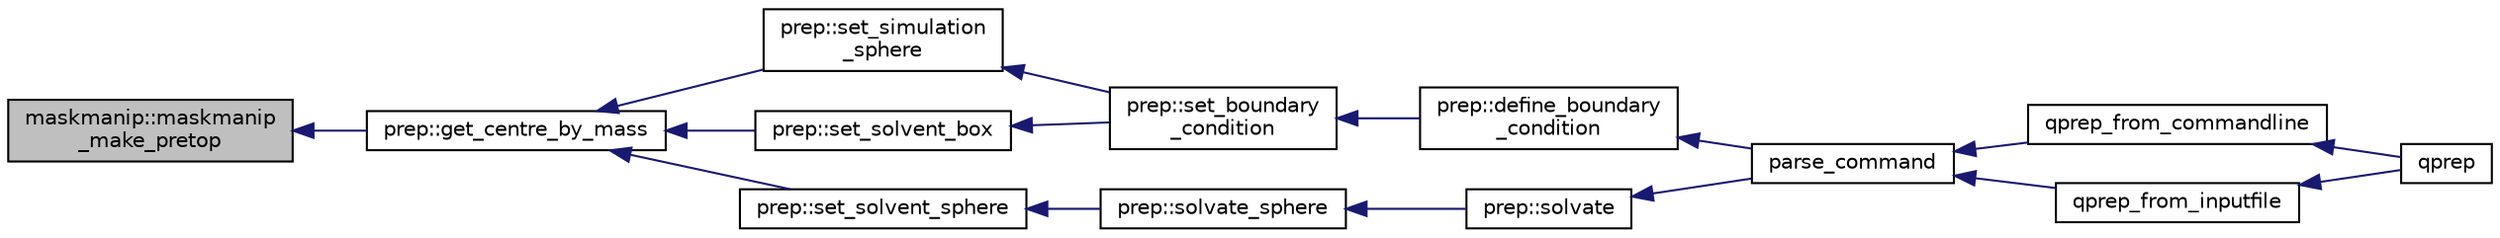 digraph "maskmanip::maskmanip_make_pretop"
{
  edge [fontname="Helvetica",fontsize="10",labelfontname="Helvetica",labelfontsize="10"];
  node [fontname="Helvetica",fontsize="10",shape=record];
  rankdir="LR";
  Node1 [label="maskmanip::maskmanip\l_make_pretop",height=0.2,width=0.4,color="black", fillcolor="grey75", style="filled" fontcolor="black"];
  Node1 -> Node2 [dir="back",color="midnightblue",fontsize="10",style="solid",fontname="Helvetica"];
  Node2 [label="prep::get_centre_by_mass",height=0.2,width=0.4,color="black", fillcolor="white", style="filled",URL="$classprep.html#ac5cb1bd82cdabbd55089747c70946e9f"];
  Node2 -> Node3 [dir="back",color="midnightblue",fontsize="10",style="solid",fontname="Helvetica"];
  Node3 [label="prep::set_simulation\l_sphere",height=0.2,width=0.4,color="black", fillcolor="white", style="filled",URL="$classprep.html#a35f72f5ffad726d4d9f3f8405837b1a2"];
  Node3 -> Node4 [dir="back",color="midnightblue",fontsize="10",style="solid",fontname="Helvetica"];
  Node4 [label="prep::set_boundary\l_condition",height=0.2,width=0.4,color="black", fillcolor="white", style="filled",URL="$classprep.html#a6cb87d50fe4a6bf0ae27fe34d7316f5b"];
  Node4 -> Node5 [dir="back",color="midnightblue",fontsize="10",style="solid",fontname="Helvetica"];
  Node5 [label="prep::define_boundary\l_condition",height=0.2,width=0.4,color="black", fillcolor="white", style="filled",URL="$classprep.html#a63b4a8d3ff88f78114eb1d70ba5fbef1"];
  Node5 -> Node6 [dir="back",color="midnightblue",fontsize="10",style="solid",fontname="Helvetica"];
  Node6 [label="parse_command",height=0.2,width=0.4,color="black", fillcolor="white", style="filled",URL="$qprep_8f90.html#add7d58759b8d0826b87051647135e024"];
  Node6 -> Node7 [dir="back",color="midnightblue",fontsize="10",style="solid",fontname="Helvetica"];
  Node7 [label="qprep_from_commandline",height=0.2,width=0.4,color="black", fillcolor="white", style="filled",URL="$qprep_8f90.html#a509741b66578d6d76b269d0f98128910"];
  Node7 -> Node8 [dir="back",color="midnightblue",fontsize="10",style="solid",fontname="Helvetica"];
  Node8 [label="qprep",height=0.2,width=0.4,color="black", fillcolor="white", style="filled",URL="$qprep_8f90.html#a252292cf2c64796a48ab29aae4920d15"];
  Node6 -> Node9 [dir="back",color="midnightblue",fontsize="10",style="solid",fontname="Helvetica"];
  Node9 [label="qprep_from_inputfile",height=0.2,width=0.4,color="black", fillcolor="white", style="filled",URL="$qprep_8f90.html#aae7f6285ebd5705125725dcda622efd5"];
  Node9 -> Node8 [dir="back",color="midnightblue",fontsize="10",style="solid",fontname="Helvetica"];
  Node2 -> Node10 [dir="back",color="midnightblue",fontsize="10",style="solid",fontname="Helvetica"];
  Node10 [label="prep::set_solvent_box",height=0.2,width=0.4,color="black", fillcolor="white", style="filled",URL="$classprep.html#a28767f39911fb26ba4be630e1b41c4e5"];
  Node10 -> Node4 [dir="back",color="midnightblue",fontsize="10",style="solid",fontname="Helvetica"];
  Node2 -> Node11 [dir="back",color="midnightblue",fontsize="10",style="solid",fontname="Helvetica"];
  Node11 [label="prep::set_solvent_sphere",height=0.2,width=0.4,color="black", fillcolor="white", style="filled",URL="$classprep.html#abb116903e6c029e9d8ad398fc9968393"];
  Node11 -> Node12 [dir="back",color="midnightblue",fontsize="10",style="solid",fontname="Helvetica"];
  Node12 [label="prep::solvate_sphere",height=0.2,width=0.4,color="black", fillcolor="white", style="filled",URL="$classprep.html#a94b652674f1c868ef55bb9e4a3cd8204"];
  Node12 -> Node13 [dir="back",color="midnightblue",fontsize="10",style="solid",fontname="Helvetica"];
  Node13 [label="prep::solvate",height=0.2,width=0.4,color="black", fillcolor="white", style="filled",URL="$classprep.html#ab40618e65f3f9ff77388540cc08fb857"];
  Node13 -> Node6 [dir="back",color="midnightblue",fontsize="10",style="solid",fontname="Helvetica"];
}
